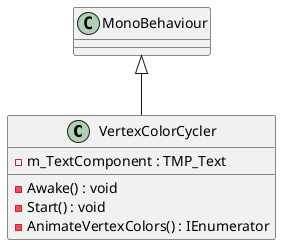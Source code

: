 @startuml
class VertexColorCycler {
    - m_TextComponent : TMP_Text
    - Awake() : void
    - Start() : void
    - AnimateVertexColors() : IEnumerator
}
MonoBehaviour <|-- VertexColorCycler
@enduml
